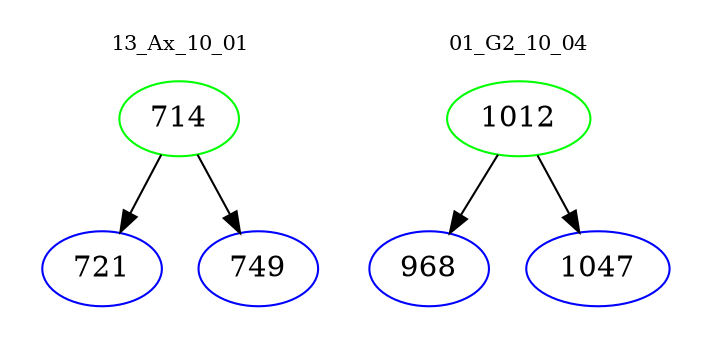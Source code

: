 digraph{
subgraph cluster_0 {
color = white
label = "13_Ax_10_01";
fontsize=10;
T0_714 [label="714", color="green"]
T0_714 -> T0_721 [color="black"]
T0_721 [label="721", color="blue"]
T0_714 -> T0_749 [color="black"]
T0_749 [label="749", color="blue"]
}
subgraph cluster_1 {
color = white
label = "01_G2_10_04";
fontsize=10;
T1_1012 [label="1012", color="green"]
T1_1012 -> T1_968 [color="black"]
T1_968 [label="968", color="blue"]
T1_1012 -> T1_1047 [color="black"]
T1_1047 [label="1047", color="blue"]
}
}
